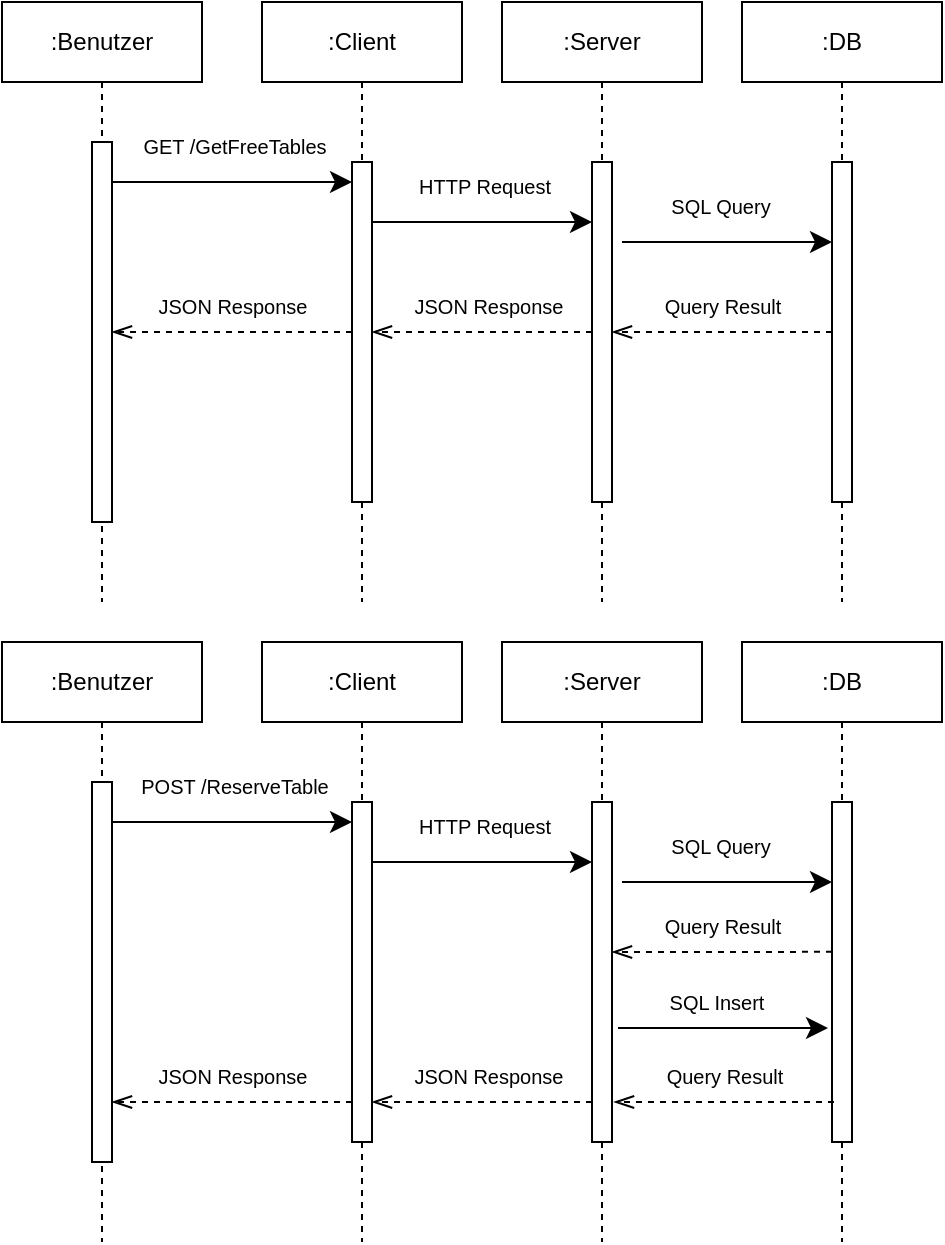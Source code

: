 <mxfile version="21.7.1" type="device">
  <diagram name="Page-1" id="2YBvvXClWsGukQMizWep">
    <mxGraphModel dx="1103" dy="620" grid="0" gridSize="10" guides="1" tooltips="1" connect="1" arrows="1" fold="1" page="1" pageScale="1" pageWidth="850" pageHeight="1100" math="0" shadow="0">
      <root>
        <mxCell id="0" />
        <mxCell id="1" parent="0" />
        <mxCell id="aM9ryv3xv72pqoxQDRHE-1" value=":Benutzer" style="shape=umlLifeline;perimeter=lifelinePerimeter;whiteSpace=wrap;html=1;container=0;dropTarget=0;collapsible=0;recursiveResize=0;outlineConnect=0;portConstraint=eastwest;newEdgeStyle={&quot;edgeStyle&quot;:&quot;elbowEdgeStyle&quot;,&quot;elbow&quot;:&quot;vertical&quot;,&quot;curved&quot;:0,&quot;rounded&quot;:0};" parent="1" vertex="1">
          <mxGeometry x="140" y="40" width="100" height="300" as="geometry" />
        </mxCell>
        <mxCell id="aM9ryv3xv72pqoxQDRHE-2" value="" style="html=1;points=[];perimeter=orthogonalPerimeter;outlineConnect=0;targetShapes=umlLifeline;portConstraint=eastwest;newEdgeStyle={&quot;edgeStyle&quot;:&quot;elbowEdgeStyle&quot;,&quot;elbow&quot;:&quot;vertical&quot;,&quot;curved&quot;:0,&quot;rounded&quot;:0};" parent="aM9ryv3xv72pqoxQDRHE-1" vertex="1">
          <mxGeometry x="45" y="70" width="10" height="190" as="geometry" />
        </mxCell>
        <mxCell id="aM9ryv3xv72pqoxQDRHE-5" value=":Server" style="shape=umlLifeline;perimeter=lifelinePerimeter;whiteSpace=wrap;html=1;container=0;dropTarget=0;collapsible=0;recursiveResize=0;outlineConnect=0;portConstraint=eastwest;newEdgeStyle={&quot;edgeStyle&quot;:&quot;elbowEdgeStyle&quot;,&quot;elbow&quot;:&quot;vertical&quot;,&quot;curved&quot;:0,&quot;rounded&quot;:0};" parent="1" vertex="1">
          <mxGeometry x="390" y="40" width="100" height="300" as="geometry" />
        </mxCell>
        <mxCell id="aM9ryv3xv72pqoxQDRHE-6" value="" style="html=1;points=[];perimeter=orthogonalPerimeter;outlineConnect=0;targetShapes=umlLifeline;portConstraint=eastwest;newEdgeStyle={&quot;edgeStyle&quot;:&quot;elbowEdgeStyle&quot;,&quot;elbow&quot;:&quot;vertical&quot;,&quot;curved&quot;:0,&quot;rounded&quot;:0};" parent="aM9ryv3xv72pqoxQDRHE-5" vertex="1">
          <mxGeometry x="45" y="80" width="10" height="170" as="geometry" />
        </mxCell>
        <mxCell id="Pyk5aOrfzGxjBrDpBZBE-3" value=":DB" style="shape=umlLifeline;perimeter=lifelinePerimeter;whiteSpace=wrap;html=1;container=0;dropTarget=0;collapsible=0;recursiveResize=0;outlineConnect=0;portConstraint=eastwest;newEdgeStyle={&quot;edgeStyle&quot;:&quot;elbowEdgeStyle&quot;,&quot;elbow&quot;:&quot;vertical&quot;,&quot;curved&quot;:0,&quot;rounded&quot;:0};" vertex="1" parent="1">
          <mxGeometry x="510" y="40" width="100" height="300" as="geometry" />
        </mxCell>
        <mxCell id="Pyk5aOrfzGxjBrDpBZBE-4" value="" style="html=1;points=[];perimeter=orthogonalPerimeter;outlineConnect=0;targetShapes=umlLifeline;portConstraint=eastwest;newEdgeStyle={&quot;edgeStyle&quot;:&quot;elbowEdgeStyle&quot;,&quot;elbow&quot;:&quot;vertical&quot;,&quot;curved&quot;:0,&quot;rounded&quot;:0};" vertex="1" parent="Pyk5aOrfzGxjBrDpBZBE-3">
          <mxGeometry x="45" y="80" width="10" height="170" as="geometry" />
        </mxCell>
        <mxCell id="Pyk5aOrfzGxjBrDpBZBE-10" value=":Client" style="shape=umlLifeline;perimeter=lifelinePerimeter;whiteSpace=wrap;html=1;container=0;dropTarget=0;collapsible=0;recursiveResize=0;outlineConnect=0;portConstraint=eastwest;newEdgeStyle={&quot;edgeStyle&quot;:&quot;elbowEdgeStyle&quot;,&quot;elbow&quot;:&quot;vertical&quot;,&quot;curved&quot;:0,&quot;rounded&quot;:0};" vertex="1" parent="1">
          <mxGeometry x="270" y="40" width="100" height="300" as="geometry" />
        </mxCell>
        <mxCell id="Pyk5aOrfzGxjBrDpBZBE-11" value="" style="html=1;points=[];perimeter=orthogonalPerimeter;outlineConnect=0;targetShapes=umlLifeline;portConstraint=eastwest;newEdgeStyle={&quot;edgeStyle&quot;:&quot;elbowEdgeStyle&quot;,&quot;elbow&quot;:&quot;vertical&quot;,&quot;curved&quot;:0,&quot;rounded&quot;:0};" vertex="1" parent="Pyk5aOrfzGxjBrDpBZBE-10">
          <mxGeometry x="45" y="80" width="10" height="170" as="geometry" />
        </mxCell>
        <mxCell id="Pyk5aOrfzGxjBrDpBZBE-12" style="edgeStyle=elbowEdgeStyle;curved=0;rounded=0;orthogonalLoop=1;jettySize=auto;html=1;elbow=vertical;fontSize=12;startSize=8;endSize=8;" edge="1" parent="1" source="aM9ryv3xv72pqoxQDRHE-2" target="Pyk5aOrfzGxjBrDpBZBE-11">
          <mxGeometry relative="1" as="geometry">
            <mxPoint x="100" y="130.002" as="sourcePoint" />
            <mxPoint x="310" y="130" as="targetPoint" />
            <Array as="points">
              <mxPoint x="310" y="130" />
            </Array>
          </mxGeometry>
        </mxCell>
        <mxCell id="Pyk5aOrfzGxjBrDpBZBE-16" value="&lt;font style=&quot;font-size: 10px;&quot;&gt;GET /GetFreeTables&lt;/font&gt;" style="edgeLabel;html=1;align=center;verticalAlign=middle;resizable=0;points=[];fontSize=16;" vertex="1" connectable="0" parent="Pyk5aOrfzGxjBrDpBZBE-12">
          <mxGeometry x="-0.333" y="2" relative="1" as="geometry">
            <mxPoint x="21" y="-18" as="offset" />
          </mxGeometry>
        </mxCell>
        <mxCell id="Pyk5aOrfzGxjBrDpBZBE-13" style="edgeStyle=elbowEdgeStyle;curved=0;rounded=0;orthogonalLoop=1;jettySize=auto;html=1;elbow=horizontal;fontSize=12;startSize=8;endSize=8;" edge="1" parent="1" source="Pyk5aOrfzGxjBrDpBZBE-11">
          <mxGeometry relative="1" as="geometry">
            <mxPoint x="335" y="150.001" as="sourcePoint" />
            <mxPoint x="435" y="150.001" as="targetPoint" />
            <Array as="points">
              <mxPoint x="370" y="150" />
            </Array>
          </mxGeometry>
        </mxCell>
        <mxCell id="Pyk5aOrfzGxjBrDpBZBE-15" value="&lt;font style=&quot;font-size: 10px;&quot;&gt;HTTP Request&lt;/font&gt;" style="edgeLabel;html=1;align=center;verticalAlign=middle;resizable=0;points=[];fontSize=16;" vertex="1" connectable="0" parent="Pyk5aOrfzGxjBrDpBZBE-13">
          <mxGeometry x="-0.102" relative="1" as="geometry">
            <mxPoint x="6" y="-20" as="offset" />
          </mxGeometry>
        </mxCell>
        <mxCell id="Pyk5aOrfzGxjBrDpBZBE-17" style="edgeStyle=elbowEdgeStyle;curved=0;rounded=0;orthogonalLoop=1;jettySize=auto;html=1;elbow=vertical;fontSize=12;startSize=8;endSize=8;" edge="1" parent="1" target="Pyk5aOrfzGxjBrDpBZBE-4">
          <mxGeometry relative="1" as="geometry">
            <mxPoint x="450" y="160.001" as="sourcePoint" />
            <mxPoint x="560" y="160.001" as="targetPoint" />
          </mxGeometry>
        </mxCell>
        <mxCell id="Pyk5aOrfzGxjBrDpBZBE-18" value="&lt;font style=&quot;font-size: 10px;&quot;&gt;SQL Query&lt;/font&gt;" style="edgeLabel;html=1;align=center;verticalAlign=middle;resizable=0;points=[];fontSize=16;" vertex="1" connectable="0" parent="Pyk5aOrfzGxjBrDpBZBE-17">
          <mxGeometry x="-0.27" relative="1" as="geometry">
            <mxPoint x="10" y="-20" as="offset" />
          </mxGeometry>
        </mxCell>
        <mxCell id="Pyk5aOrfzGxjBrDpBZBE-19" style="edgeStyle=elbowEdgeStyle;curved=0;rounded=0;orthogonalLoop=1;jettySize=auto;html=1;elbow=vertical;fontSize=12;startSize=8;endSize=8;dashed=1;endArrow=openThin;endFill=0;" edge="1" parent="1" source="Pyk5aOrfzGxjBrDpBZBE-4" target="aM9ryv3xv72pqoxQDRHE-6">
          <mxGeometry relative="1" as="geometry" />
        </mxCell>
        <mxCell id="Pyk5aOrfzGxjBrDpBZBE-20" value="&lt;font style=&quot;font-size: 10px;&quot;&gt;Query Result&lt;/font&gt;" style="edgeLabel;html=1;align=center;verticalAlign=middle;resizable=0;points=[];fontSize=16;" vertex="1" connectable="0" parent="Pyk5aOrfzGxjBrDpBZBE-19">
          <mxGeometry x="0.091" relative="1" as="geometry">
            <mxPoint x="5" y="-15" as="offset" />
          </mxGeometry>
        </mxCell>
        <mxCell id="Pyk5aOrfzGxjBrDpBZBE-21" style="edgeStyle=elbowEdgeStyle;curved=0;rounded=0;orthogonalLoop=1;jettySize=auto;html=1;elbow=vertical;fontSize=12;startSize=8;endSize=8;dashed=1;endArrow=openThin;endFill=0;" edge="1" parent="1" source="aM9ryv3xv72pqoxQDRHE-6" target="Pyk5aOrfzGxjBrDpBZBE-11">
          <mxGeometry relative="1" as="geometry" />
        </mxCell>
        <mxCell id="Pyk5aOrfzGxjBrDpBZBE-22" value="&lt;font style=&quot;font-size: 10px;&quot;&gt;JSON Response&lt;/font&gt;" style="edgeLabel;html=1;align=center;verticalAlign=middle;resizable=0;points=[];fontSize=16;" vertex="1" connectable="0" parent="Pyk5aOrfzGxjBrDpBZBE-21">
          <mxGeometry x="0.307" relative="1" as="geometry">
            <mxPoint x="20" y="-15" as="offset" />
          </mxGeometry>
        </mxCell>
        <mxCell id="Pyk5aOrfzGxjBrDpBZBE-23" style="edgeStyle=elbowEdgeStyle;curved=0;rounded=0;orthogonalLoop=1;jettySize=auto;html=1;elbow=vertical;fontSize=12;startSize=8;endSize=8;dashed=1;endArrow=openThin;endFill=0;" edge="1" parent="1" source="Pyk5aOrfzGxjBrDpBZBE-11" target="aM9ryv3xv72pqoxQDRHE-2">
          <mxGeometry relative="1" as="geometry" />
        </mxCell>
        <mxCell id="Pyk5aOrfzGxjBrDpBZBE-24" value="&lt;font style=&quot;font-size: 10px;&quot;&gt;JSON Response&lt;/font&gt;" style="edgeLabel;html=1;align=center;verticalAlign=middle;resizable=0;points=[];fontSize=16;" vertex="1" connectable="0" parent="Pyk5aOrfzGxjBrDpBZBE-23">
          <mxGeometry x="0.132" y="-2" relative="1" as="geometry">
            <mxPoint x="8" y="-13" as="offset" />
          </mxGeometry>
        </mxCell>
        <mxCell id="Pyk5aOrfzGxjBrDpBZBE-25" value=":Benutzer" style="shape=umlLifeline;perimeter=lifelinePerimeter;whiteSpace=wrap;html=1;container=0;dropTarget=0;collapsible=0;recursiveResize=0;outlineConnect=0;portConstraint=eastwest;newEdgeStyle={&quot;edgeStyle&quot;:&quot;elbowEdgeStyle&quot;,&quot;elbow&quot;:&quot;vertical&quot;,&quot;curved&quot;:0,&quot;rounded&quot;:0};" vertex="1" parent="1">
          <mxGeometry x="140" y="360" width="100" height="300" as="geometry" />
        </mxCell>
        <mxCell id="Pyk5aOrfzGxjBrDpBZBE-26" value="" style="html=1;points=[];perimeter=orthogonalPerimeter;outlineConnect=0;targetShapes=umlLifeline;portConstraint=eastwest;newEdgeStyle={&quot;edgeStyle&quot;:&quot;elbowEdgeStyle&quot;,&quot;elbow&quot;:&quot;vertical&quot;,&quot;curved&quot;:0,&quot;rounded&quot;:0};" vertex="1" parent="Pyk5aOrfzGxjBrDpBZBE-25">
          <mxGeometry x="45" y="70" width="10" height="190" as="geometry" />
        </mxCell>
        <mxCell id="Pyk5aOrfzGxjBrDpBZBE-27" value=":Server" style="shape=umlLifeline;perimeter=lifelinePerimeter;whiteSpace=wrap;html=1;container=0;dropTarget=0;collapsible=0;recursiveResize=0;outlineConnect=0;portConstraint=eastwest;newEdgeStyle={&quot;edgeStyle&quot;:&quot;elbowEdgeStyle&quot;,&quot;elbow&quot;:&quot;vertical&quot;,&quot;curved&quot;:0,&quot;rounded&quot;:0};" vertex="1" parent="1">
          <mxGeometry x="390" y="360" width="100" height="300" as="geometry" />
        </mxCell>
        <mxCell id="Pyk5aOrfzGxjBrDpBZBE-28" value="" style="html=1;points=[];perimeter=orthogonalPerimeter;outlineConnect=0;targetShapes=umlLifeline;portConstraint=eastwest;newEdgeStyle={&quot;edgeStyle&quot;:&quot;elbowEdgeStyle&quot;,&quot;elbow&quot;:&quot;vertical&quot;,&quot;curved&quot;:0,&quot;rounded&quot;:0};" vertex="1" parent="Pyk5aOrfzGxjBrDpBZBE-27">
          <mxGeometry x="45" y="80" width="10" height="170" as="geometry" />
        </mxCell>
        <mxCell id="Pyk5aOrfzGxjBrDpBZBE-29" value=":DB" style="shape=umlLifeline;perimeter=lifelinePerimeter;whiteSpace=wrap;html=1;container=0;dropTarget=0;collapsible=0;recursiveResize=0;outlineConnect=0;portConstraint=eastwest;newEdgeStyle={&quot;edgeStyle&quot;:&quot;elbowEdgeStyle&quot;,&quot;elbow&quot;:&quot;vertical&quot;,&quot;curved&quot;:0,&quot;rounded&quot;:0};" vertex="1" parent="1">
          <mxGeometry x="510" y="360" width="100" height="300" as="geometry" />
        </mxCell>
        <mxCell id="Pyk5aOrfzGxjBrDpBZBE-30" value="" style="html=1;points=[];perimeter=orthogonalPerimeter;outlineConnect=0;targetShapes=umlLifeline;portConstraint=eastwest;newEdgeStyle={&quot;edgeStyle&quot;:&quot;elbowEdgeStyle&quot;,&quot;elbow&quot;:&quot;vertical&quot;,&quot;curved&quot;:0,&quot;rounded&quot;:0};" vertex="1" parent="Pyk5aOrfzGxjBrDpBZBE-29">
          <mxGeometry x="45" y="80" width="10" height="170" as="geometry" />
        </mxCell>
        <mxCell id="Pyk5aOrfzGxjBrDpBZBE-31" value=":Client" style="shape=umlLifeline;perimeter=lifelinePerimeter;whiteSpace=wrap;html=1;container=0;dropTarget=0;collapsible=0;recursiveResize=0;outlineConnect=0;portConstraint=eastwest;newEdgeStyle={&quot;edgeStyle&quot;:&quot;elbowEdgeStyle&quot;,&quot;elbow&quot;:&quot;vertical&quot;,&quot;curved&quot;:0,&quot;rounded&quot;:0};" vertex="1" parent="1">
          <mxGeometry x="270" y="360" width="100" height="300" as="geometry" />
        </mxCell>
        <mxCell id="Pyk5aOrfzGxjBrDpBZBE-32" value="" style="html=1;points=[];perimeter=orthogonalPerimeter;outlineConnect=0;targetShapes=umlLifeline;portConstraint=eastwest;newEdgeStyle={&quot;edgeStyle&quot;:&quot;elbowEdgeStyle&quot;,&quot;elbow&quot;:&quot;vertical&quot;,&quot;curved&quot;:0,&quot;rounded&quot;:0};" vertex="1" parent="Pyk5aOrfzGxjBrDpBZBE-31">
          <mxGeometry x="45" y="80" width="10" height="170" as="geometry" />
        </mxCell>
        <mxCell id="Pyk5aOrfzGxjBrDpBZBE-33" style="edgeStyle=elbowEdgeStyle;curved=0;rounded=0;orthogonalLoop=1;jettySize=auto;html=1;elbow=vertical;fontSize=12;startSize=8;endSize=8;" edge="1" parent="1" source="Pyk5aOrfzGxjBrDpBZBE-26" target="Pyk5aOrfzGxjBrDpBZBE-32">
          <mxGeometry relative="1" as="geometry">
            <mxPoint x="100" y="450.002" as="sourcePoint" />
            <mxPoint x="310" y="450" as="targetPoint" />
            <Array as="points">
              <mxPoint x="310" y="450" />
            </Array>
          </mxGeometry>
        </mxCell>
        <mxCell id="Pyk5aOrfzGxjBrDpBZBE-34" value="&lt;font style=&quot;font-size: 10px;&quot;&gt;POST /ReserveTable&lt;/font&gt;" style="edgeLabel;html=1;align=center;verticalAlign=middle;resizable=0;points=[];fontSize=16;" vertex="1" connectable="0" parent="Pyk5aOrfzGxjBrDpBZBE-33">
          <mxGeometry x="-0.333" y="2" relative="1" as="geometry">
            <mxPoint x="21" y="-18" as="offset" />
          </mxGeometry>
        </mxCell>
        <mxCell id="Pyk5aOrfzGxjBrDpBZBE-35" style="edgeStyle=elbowEdgeStyle;curved=0;rounded=0;orthogonalLoop=1;jettySize=auto;html=1;elbow=horizontal;fontSize=12;startSize=8;endSize=8;" edge="1" parent="1" source="Pyk5aOrfzGxjBrDpBZBE-32">
          <mxGeometry relative="1" as="geometry">
            <mxPoint x="335" y="470.001" as="sourcePoint" />
            <mxPoint x="435" y="470.001" as="targetPoint" />
            <Array as="points">
              <mxPoint x="370" y="470" />
            </Array>
          </mxGeometry>
        </mxCell>
        <mxCell id="Pyk5aOrfzGxjBrDpBZBE-36" value="&lt;font style=&quot;font-size: 10px;&quot;&gt;HTTP Request&lt;/font&gt;" style="edgeLabel;html=1;align=center;verticalAlign=middle;resizable=0;points=[];fontSize=16;" vertex="1" connectable="0" parent="Pyk5aOrfzGxjBrDpBZBE-35">
          <mxGeometry x="-0.102" relative="1" as="geometry">
            <mxPoint x="6" y="-20" as="offset" />
          </mxGeometry>
        </mxCell>
        <mxCell id="Pyk5aOrfzGxjBrDpBZBE-37" style="edgeStyle=elbowEdgeStyle;curved=0;rounded=0;orthogonalLoop=1;jettySize=auto;html=1;elbow=vertical;fontSize=12;startSize=8;endSize=8;" edge="1" parent="1" target="Pyk5aOrfzGxjBrDpBZBE-30">
          <mxGeometry relative="1" as="geometry">
            <mxPoint x="450" y="480.001" as="sourcePoint" />
            <mxPoint x="560" y="480.001" as="targetPoint" />
          </mxGeometry>
        </mxCell>
        <mxCell id="Pyk5aOrfzGxjBrDpBZBE-38" value="&lt;font style=&quot;font-size: 10px;&quot;&gt;SQL Query&lt;/font&gt;" style="edgeLabel;html=1;align=center;verticalAlign=middle;resizable=0;points=[];fontSize=16;" vertex="1" connectable="0" parent="Pyk5aOrfzGxjBrDpBZBE-37">
          <mxGeometry x="-0.27" relative="1" as="geometry">
            <mxPoint x="10" y="-20" as="offset" />
          </mxGeometry>
        </mxCell>
        <mxCell id="Pyk5aOrfzGxjBrDpBZBE-39" style="edgeStyle=elbowEdgeStyle;curved=0;rounded=0;orthogonalLoop=1;jettySize=auto;html=1;elbow=vertical;fontSize=12;startSize=8;endSize=8;dashed=1;endArrow=openThin;endFill=0;" edge="1" parent="1">
          <mxGeometry relative="1" as="geometry">
            <mxPoint x="556" y="590.003" as="sourcePoint" />
            <mxPoint x="446" y="590.003" as="targetPoint" />
          </mxGeometry>
        </mxCell>
        <mxCell id="Pyk5aOrfzGxjBrDpBZBE-40" value="&lt;font style=&quot;font-size: 10px;&quot;&gt;Query Result&lt;/font&gt;" style="edgeLabel;html=1;align=center;verticalAlign=middle;resizable=0;points=[];fontSize=16;" vertex="1" connectable="0" parent="Pyk5aOrfzGxjBrDpBZBE-39">
          <mxGeometry x="0.091" relative="1" as="geometry">
            <mxPoint x="5" y="-15" as="offset" />
          </mxGeometry>
        </mxCell>
        <mxCell id="Pyk5aOrfzGxjBrDpBZBE-41" style="edgeStyle=elbowEdgeStyle;curved=0;rounded=0;orthogonalLoop=1;jettySize=auto;html=1;elbow=vertical;fontSize=12;startSize=8;endSize=8;dashed=1;endArrow=openThin;endFill=0;" edge="1" parent="1" source="Pyk5aOrfzGxjBrDpBZBE-28" target="Pyk5aOrfzGxjBrDpBZBE-32">
          <mxGeometry relative="1" as="geometry">
            <Array as="points">
              <mxPoint x="380" y="590" />
              <mxPoint x="390" y="560" />
            </Array>
          </mxGeometry>
        </mxCell>
        <mxCell id="Pyk5aOrfzGxjBrDpBZBE-42" value="&lt;font style=&quot;font-size: 10px;&quot;&gt;JSON Response&lt;/font&gt;" style="edgeLabel;html=1;align=center;verticalAlign=middle;resizable=0;points=[];fontSize=16;" vertex="1" connectable="0" parent="Pyk5aOrfzGxjBrDpBZBE-41">
          <mxGeometry x="0.307" relative="1" as="geometry">
            <mxPoint x="20" y="-15" as="offset" />
          </mxGeometry>
        </mxCell>
        <mxCell id="Pyk5aOrfzGxjBrDpBZBE-43" style="edgeStyle=elbowEdgeStyle;curved=0;rounded=0;orthogonalLoop=1;jettySize=auto;html=1;elbow=vertical;fontSize=12;startSize=8;endSize=8;dashed=1;endArrow=openThin;endFill=0;" edge="1" parent="1" source="Pyk5aOrfzGxjBrDpBZBE-32" target="Pyk5aOrfzGxjBrDpBZBE-26">
          <mxGeometry relative="1" as="geometry">
            <Array as="points">
              <mxPoint x="270" y="590" />
            </Array>
          </mxGeometry>
        </mxCell>
        <mxCell id="Pyk5aOrfzGxjBrDpBZBE-44" value="&lt;font style=&quot;font-size: 10px;&quot;&gt;JSON Response&lt;/font&gt;" style="edgeLabel;html=1;align=center;verticalAlign=middle;resizable=0;points=[];fontSize=16;" vertex="1" connectable="0" parent="Pyk5aOrfzGxjBrDpBZBE-43">
          <mxGeometry x="0.132" y="-2" relative="1" as="geometry">
            <mxPoint x="8" y="-13" as="offset" />
          </mxGeometry>
        </mxCell>
        <mxCell id="Pyk5aOrfzGxjBrDpBZBE-49" style="edgeStyle=elbowEdgeStyle;curved=0;rounded=0;orthogonalLoop=1;jettySize=auto;html=1;elbow=vertical;fontSize=12;startSize=8;endSize=8;dashed=1;endArrow=openThin;endFill=0;" edge="1" parent="1">
          <mxGeometry relative="1" as="geometry">
            <mxPoint x="555" y="514.923" as="sourcePoint" />
            <mxPoint x="445" y="514.923" as="targetPoint" />
          </mxGeometry>
        </mxCell>
        <mxCell id="Pyk5aOrfzGxjBrDpBZBE-50" value="&lt;font style=&quot;font-size: 10px;&quot;&gt;Query Result&lt;/font&gt;" style="edgeLabel;html=1;align=center;verticalAlign=middle;resizable=0;points=[];fontSize=16;" vertex="1" connectable="0" parent="Pyk5aOrfzGxjBrDpBZBE-49">
          <mxGeometry x="0.091" relative="1" as="geometry">
            <mxPoint x="5" y="-15" as="offset" />
          </mxGeometry>
        </mxCell>
        <mxCell id="Pyk5aOrfzGxjBrDpBZBE-51" style="edgeStyle=elbowEdgeStyle;curved=0;rounded=0;orthogonalLoop=1;jettySize=auto;html=1;elbow=vertical;fontSize=12;startSize=8;endSize=8;" edge="1" parent="1">
          <mxGeometry relative="1" as="geometry">
            <mxPoint x="448" y="553.001" as="sourcePoint" />
            <mxPoint x="553" y="553" as="targetPoint" />
          </mxGeometry>
        </mxCell>
        <mxCell id="Pyk5aOrfzGxjBrDpBZBE-52" value="&lt;font style=&quot;font-size: 10px;&quot;&gt;SQL Insert&lt;/font&gt;" style="edgeLabel;html=1;align=center;verticalAlign=middle;resizable=0;points=[];fontSize=16;" vertex="1" connectable="0" parent="Pyk5aOrfzGxjBrDpBZBE-51">
          <mxGeometry x="-0.27" relative="1" as="geometry">
            <mxPoint x="10" y="-15" as="offset" />
          </mxGeometry>
        </mxCell>
      </root>
    </mxGraphModel>
  </diagram>
</mxfile>
